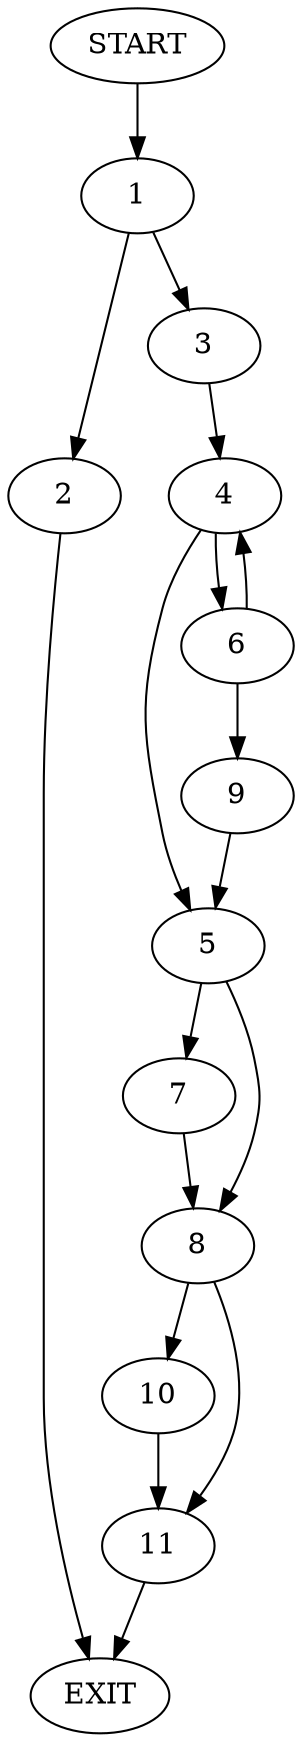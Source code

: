 digraph {
0 [label="START"]
12 [label="EXIT"]
0 -> 1
1 -> 2
1 -> 3
3 -> 4
2 -> 12
4 -> 5
4 -> 6
5 -> 7
5 -> 8
6 -> 4
6 -> 9
9 -> 5
8 -> 10
8 -> 11
7 -> 8
11 -> 12
10 -> 11
}
